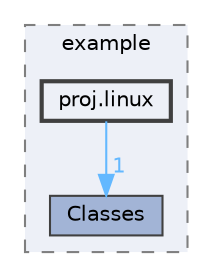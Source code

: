 digraph "external/spine-runtimes/spine-cocos2dx/example/proj.linux"
{
 // LATEX_PDF_SIZE
  bgcolor="transparent";
  edge [fontname=Helvetica,fontsize=10,labelfontname=Helvetica,labelfontsize=10];
  node [fontname=Helvetica,fontsize=10,shape=box,height=0.2,width=0.4];
  compound=true
  subgraph clusterdir_7b2de9e89da16250ada699e86bb3255b {
    graph [ bgcolor="#edf0f7", pencolor="grey50", label="example", fontname=Helvetica,fontsize=10 style="filled,dashed", URL="dir_7b2de9e89da16250ada699e86bb3255b.html",tooltip=""]
  dir_83132952ce7cf36dccb9fdc16923a171 [label="Classes", fillcolor="#a2b4d6", color="grey25", style="filled", URL="dir_83132952ce7cf36dccb9fdc16923a171.html",tooltip=""];
  dir_1b875c53548f6fa1fa93519027ad6d80 [label="proj.linux", fillcolor="#edf0f7", color="grey25", style="filled,bold", URL="dir_1b875c53548f6fa1fa93519027ad6d80.html",tooltip=""];
  }
  dir_1b875c53548f6fa1fa93519027ad6d80->dir_83132952ce7cf36dccb9fdc16923a171 [headlabel="1", labeldistance=1.5 headhref="dir_000573_000122.html" href="dir_000573_000122.html" color="steelblue1" fontcolor="steelblue1"];
}

